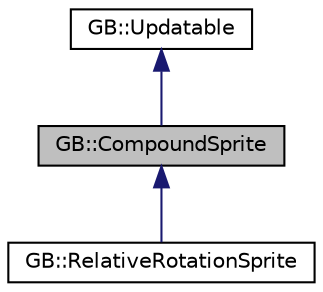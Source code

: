 digraph "GB::CompoundSprite"
{
  edge [fontname="Helvetica",fontsize="10",labelfontname="Helvetica",labelfontsize="10"];
  node [fontname="Helvetica",fontsize="10",shape=record];
  Node1 [label="GB::CompoundSprite",height=0.2,width=0.4,color="black", fillcolor="grey75", style="filled", fontcolor="black"];
  Node2 -> Node1 [dir="back",color="midnightblue",fontsize="10",style="solid",fontname="Helvetica"];
  Node2 [label="GB::Updatable",height=0.2,width=0.4,color="black", fillcolor="white", style="filled",URL="$class_g_b_1_1_updatable.html",tooltip="Abstract class meant to be inherited. Class that is capable of being updated. "];
  Node1 -> Node3 [dir="back",color="midnightblue",fontsize="10",style="solid",fontname="Helvetica"];
  Node3 [label="GB::RelativeRotationSprite",height=0.2,width=0.4,color="black", fillcolor="white", style="filled",URL="$class_g_b_1_1_relative_rotation_sprite.html",tooltip="Special type of CompoundSprite which controls rotation of each component Sprite for the user..."];
}

